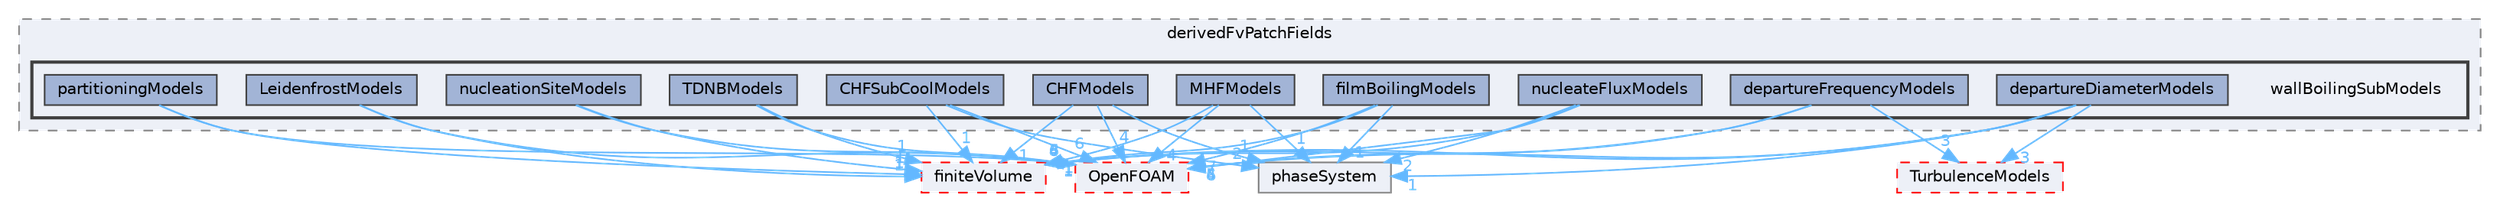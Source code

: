 digraph "src/phaseSystemModels/reactingEuler/multiphaseSystem/derivedFvPatchFields/wallBoilingSubModels"
{
 // LATEX_PDF_SIZE
  bgcolor="transparent";
  edge [fontname=Helvetica,fontsize=10,labelfontname=Helvetica,labelfontsize=10];
  node [fontname=Helvetica,fontsize=10,shape=box,height=0.2,width=0.4];
  compound=true
  subgraph clusterdir_7ea7ebc28dfda8fecb83ce8abc03c082 {
    graph [ bgcolor="#edf0f7", pencolor="grey50", label="derivedFvPatchFields", fontname=Helvetica,fontsize=10 style="filled,dashed", URL="dir_7ea7ebc28dfda8fecb83ce8abc03c082.html",tooltip=""]
  subgraph clusterdir_ea8b62f2044edae098ab01ad23036473 {
    graph [ bgcolor="#edf0f7", pencolor="grey25", label="", fontname=Helvetica,fontsize=10 style="filled,bold", URL="dir_ea8b62f2044edae098ab01ad23036473.html",tooltip=""]
    dir_ea8b62f2044edae098ab01ad23036473 [shape=plaintext, label="wallBoilingSubModels"];
  dir_6132c3ef1106bcaa9d485c3c362e3fab [label="CHFModels", fillcolor="#a2b4d6", color="grey25", style="filled", URL="dir_6132c3ef1106bcaa9d485c3c362e3fab.html",tooltip=""];
  dir_00d559bb1354d8f31e8480833e8f039c [label="CHFSubCoolModels", fillcolor="#a2b4d6", color="grey25", style="filled", URL="dir_00d559bb1354d8f31e8480833e8f039c.html",tooltip=""];
  dir_4f2e17a2f4f4d940de8b87c14ad82fa6 [label="departureDiameterModels", fillcolor="#a2b4d6", color="grey25", style="filled", URL="dir_4f2e17a2f4f4d940de8b87c14ad82fa6.html",tooltip=""];
  dir_f22b7dc07bd29ad70a7f82773adbb4b6 [label="departureFrequencyModels", fillcolor="#a2b4d6", color="grey25", style="filled", URL="dir_f22b7dc07bd29ad70a7f82773adbb4b6.html",tooltip=""];
  dir_99ff651ed3e50150cac180a74d00c475 [label="filmBoilingModels", fillcolor="#a2b4d6", color="grey25", style="filled", URL="dir_99ff651ed3e50150cac180a74d00c475.html",tooltip=""];
  dir_c245eb60cd101b8b28dd82edae500ab6 [label="LeidenfrostModels", fillcolor="#a2b4d6", color="grey25", style="filled", URL="dir_c245eb60cd101b8b28dd82edae500ab6.html",tooltip=""];
  dir_863714129e1e98c8654df336ef2529e0 [label="MHFModels", fillcolor="#a2b4d6", color="grey25", style="filled", URL="dir_863714129e1e98c8654df336ef2529e0.html",tooltip=""];
  dir_793507738a969c2b6c69e42299c4fe14 [label="nucleateFluxModels", fillcolor="#a2b4d6", color="grey25", style="filled", URL="dir_793507738a969c2b6c69e42299c4fe14.html",tooltip=""];
  dir_4e78f59d275e7d55555b7dd4a0eaa570 [label="nucleationSiteModels", fillcolor="#a2b4d6", color="grey25", style="filled", URL="dir_4e78f59d275e7d55555b7dd4a0eaa570.html",tooltip=""];
  dir_0f3f77e1d4da6a60e63b2ee18eee4c6a [label="partitioningModels", fillcolor="#a2b4d6", color="grey25", style="filled", URL="dir_0f3f77e1d4da6a60e63b2ee18eee4c6a.html",tooltip=""];
  dir_252f59873865085b95ba21e67e9821ed [label="TDNBModels", fillcolor="#a2b4d6", color="grey25", style="filled", URL="dir_252f59873865085b95ba21e67e9821ed.html",tooltip=""];
  }
  }
  dir_1eda626aeac0f0ad2848c36acaa5d501 [label="TurbulenceModels", fillcolor="#edf0f7", color="red", style="filled,dashed", URL="dir_1eda626aeac0f0ad2848c36acaa5d501.html",tooltip=""];
  dir_9bd15774b555cf7259a6fa18f99fe99b [label="finiteVolume", fillcolor="#edf0f7", color="red", style="filled,dashed", URL="dir_9bd15774b555cf7259a6fa18f99fe99b.html",tooltip=""];
  dir_c5473ff19b20e6ec4dfe5c310b3778a8 [label="OpenFOAM", fillcolor="#edf0f7", color="red", style="filled,dashed", URL="dir_c5473ff19b20e6ec4dfe5c310b3778a8.html",tooltip=""];
  dir_dfe19b54a98af0254be9d6c989217747 [label="phaseSystem", fillcolor="#edf0f7", color="grey50", style="filled", URL="dir_dfe19b54a98af0254be9d6c989217747.html",tooltip=""];
  dir_6132c3ef1106bcaa9d485c3c362e3fab->dir_9bd15774b555cf7259a6fa18f99fe99b [headlabel="1", labeldistance=1.5 headhref="dir_000481_001387.html" href="dir_000481_001387.html" color="steelblue1" fontcolor="steelblue1"];
  dir_6132c3ef1106bcaa9d485c3c362e3fab->dir_c5473ff19b20e6ec4dfe5c310b3778a8 [headlabel="4", labeldistance=1.5 headhref="dir_000481_002695.html" href="dir_000481_002695.html" color="steelblue1" fontcolor="steelblue1"];
  dir_6132c3ef1106bcaa9d485c3c362e3fab->dir_dfe19b54a98af0254be9d6c989217747 [headlabel="1", labeldistance=1.5 headhref="dir_000481_002906.html" href="dir_000481_002906.html" color="steelblue1" fontcolor="steelblue1"];
  dir_00d559bb1354d8f31e8480833e8f039c->dir_9bd15774b555cf7259a6fa18f99fe99b [headlabel="1", labeldistance=1.5 headhref="dir_000483_001387.html" href="dir_000483_001387.html" color="steelblue1" fontcolor="steelblue1"];
  dir_00d559bb1354d8f31e8480833e8f039c->dir_c5473ff19b20e6ec4dfe5c310b3778a8 [headlabel="6", labeldistance=1.5 headhref="dir_000483_002695.html" href="dir_000483_002695.html" color="steelblue1" fontcolor="steelblue1"];
  dir_00d559bb1354d8f31e8480833e8f039c->dir_dfe19b54a98af0254be9d6c989217747 [headlabel="2", labeldistance=1.5 headhref="dir_000483_002906.html" href="dir_000483_002906.html" color="steelblue1" fontcolor="steelblue1"];
  dir_4f2e17a2f4f4d940de8b87c14ad82fa6->dir_9bd15774b555cf7259a6fa18f99fe99b [headlabel="1", labeldistance=1.5 headhref="dir_000844_001387.html" href="dir_000844_001387.html" color="steelblue1" fontcolor="steelblue1"];
  dir_4f2e17a2f4f4d940de8b87c14ad82fa6->dir_c5473ff19b20e6ec4dfe5c310b3778a8 [headlabel="5", labeldistance=1.5 headhref="dir_000844_002695.html" href="dir_000844_002695.html" color="steelblue1" fontcolor="steelblue1"];
  dir_4f2e17a2f4f4d940de8b87c14ad82fa6->dir_1eda626aeac0f0ad2848c36acaa5d501 [headlabel="3", labeldistance=1.5 headhref="dir_000844_004143.html" href="dir_000844_004143.html" color="steelblue1" fontcolor="steelblue1"];
  dir_4f2e17a2f4f4d940de8b87c14ad82fa6->dir_dfe19b54a98af0254be9d6c989217747 [headlabel="1", labeldistance=1.5 headhref="dir_000844_002906.html" href="dir_000844_002906.html" color="steelblue1" fontcolor="steelblue1"];
  dir_f22b7dc07bd29ad70a7f82773adbb4b6->dir_1eda626aeac0f0ad2848c36acaa5d501 [headlabel="3", labeldistance=1.5 headhref="dir_000846_004143.html" href="dir_000846_004143.html" color="steelblue1" fontcolor="steelblue1"];
  dir_f22b7dc07bd29ad70a7f82773adbb4b6->dir_9bd15774b555cf7259a6fa18f99fe99b [headlabel="1", labeldistance=1.5 headhref="dir_000846_001387.html" href="dir_000846_001387.html" color="steelblue1" fontcolor="steelblue1"];
  dir_f22b7dc07bd29ad70a7f82773adbb4b6->dir_c5473ff19b20e6ec4dfe5c310b3778a8 [headlabel="4", labeldistance=1.5 headhref="dir_000846_002695.html" href="dir_000846_002695.html" color="steelblue1" fontcolor="steelblue1"];
  dir_99ff651ed3e50150cac180a74d00c475->dir_9bd15774b555cf7259a6fa18f99fe99b [headlabel="1", labeldistance=1.5 headhref="dir_001360_001387.html" href="dir_001360_001387.html" color="steelblue1" fontcolor="steelblue1"];
  dir_99ff651ed3e50150cac180a74d00c475->dir_c5473ff19b20e6ec4dfe5c310b3778a8 [headlabel="7", labeldistance=1.5 headhref="dir_001360_002695.html" href="dir_001360_002695.html" color="steelblue1" fontcolor="steelblue1"];
  dir_99ff651ed3e50150cac180a74d00c475->dir_dfe19b54a98af0254be9d6c989217747 [headlabel="1", labeldistance=1.5 headhref="dir_001360_002906.html" href="dir_001360_002906.html" color="steelblue1" fontcolor="steelblue1"];
  dir_c245eb60cd101b8b28dd82edae500ab6->dir_9bd15774b555cf7259a6fa18f99fe99b [headlabel="1", labeldistance=1.5 headhref="dir_002135_001387.html" href="dir_002135_001387.html" color="steelblue1" fontcolor="steelblue1"];
  dir_c245eb60cd101b8b28dd82edae500ab6->dir_c5473ff19b20e6ec4dfe5c310b3778a8 [headlabel="4", labeldistance=1.5 headhref="dir_002135_002695.html" href="dir_002135_002695.html" color="steelblue1" fontcolor="steelblue1"];
  dir_863714129e1e98c8654df336ef2529e0->dir_9bd15774b555cf7259a6fa18f99fe99b [headlabel="1", labeldistance=1.5 headhref="dir_002396_001387.html" href="dir_002396_001387.html" color="steelblue1" fontcolor="steelblue1"];
  dir_863714129e1e98c8654df336ef2529e0->dir_c5473ff19b20e6ec4dfe5c310b3778a8 [headlabel="4", labeldistance=1.5 headhref="dir_002396_002695.html" href="dir_002396_002695.html" color="steelblue1" fontcolor="steelblue1"];
  dir_863714129e1e98c8654df336ef2529e0->dir_dfe19b54a98af0254be9d6c989217747 [headlabel="1", labeldistance=1.5 headhref="dir_002396_002906.html" href="dir_002396_002906.html" color="steelblue1" fontcolor="steelblue1"];
  dir_793507738a969c2b6c69e42299c4fe14->dir_9bd15774b555cf7259a6fa18f99fe99b [headlabel="1", labeldistance=1.5 headhref="dir_002625_001387.html" href="dir_002625_001387.html" color="steelblue1" fontcolor="steelblue1"];
  dir_793507738a969c2b6c69e42299c4fe14->dir_c5473ff19b20e6ec4dfe5c310b3778a8 [headlabel="6", labeldistance=1.5 headhref="dir_002625_002695.html" href="dir_002625_002695.html" color="steelblue1" fontcolor="steelblue1"];
  dir_793507738a969c2b6c69e42299c4fe14->dir_dfe19b54a98af0254be9d6c989217747 [headlabel="2", labeldistance=1.5 headhref="dir_002625_002906.html" href="dir_002625_002906.html" color="steelblue1" fontcolor="steelblue1"];
  dir_4e78f59d275e7d55555b7dd4a0eaa570->dir_9bd15774b555cf7259a6fa18f99fe99b [headlabel="1", labeldistance=1.5 headhref="dir_002629_001387.html" href="dir_002629_001387.html" color="steelblue1" fontcolor="steelblue1"];
  dir_4e78f59d275e7d55555b7dd4a0eaa570->dir_c5473ff19b20e6ec4dfe5c310b3778a8 [headlabel="3", labeldistance=1.5 headhref="dir_002629_002695.html" href="dir_002629_002695.html" color="steelblue1" fontcolor="steelblue1"];
  dir_0f3f77e1d4da6a60e63b2ee18eee4c6a->dir_9bd15774b555cf7259a6fa18f99fe99b [headlabel="1", labeldistance=1.5 headhref="dir_002812_001387.html" href="dir_002812_001387.html" color="steelblue1" fontcolor="steelblue1"];
  dir_0f3f77e1d4da6a60e63b2ee18eee4c6a->dir_c5473ff19b20e6ec4dfe5c310b3778a8 [headlabel="6", labeldistance=1.5 headhref="dir_002812_002695.html" href="dir_002812_002695.html" color="steelblue1" fontcolor="steelblue1"];
  dir_252f59873865085b95ba21e67e9821ed->dir_9bd15774b555cf7259a6fa18f99fe99b [headlabel="1", labeldistance=1.5 headhref="dir_003966_001387.html" href="dir_003966_001387.html" color="steelblue1" fontcolor="steelblue1"];
  dir_252f59873865085b95ba21e67e9821ed->dir_c5473ff19b20e6ec4dfe5c310b3778a8 [headlabel="5", labeldistance=1.5 headhref="dir_003966_002695.html" href="dir_003966_002695.html" color="steelblue1" fontcolor="steelblue1"];
}
